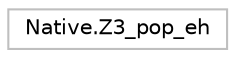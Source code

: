 digraph "Graphical Class Hierarchy"
{
 // LATEX_PDF_SIZE
  edge [fontname="Helvetica",fontsize="10",labelfontname="Helvetica",labelfontsize="10"];
  node [fontname="Helvetica",fontsize="10",shape=record];
  rankdir="LR";
  Node0 [label="Native.Z3_pop_eh",height=0.2,width=0.4,color="grey75", fillcolor="white", style="filled",tooltip=" "];
}
